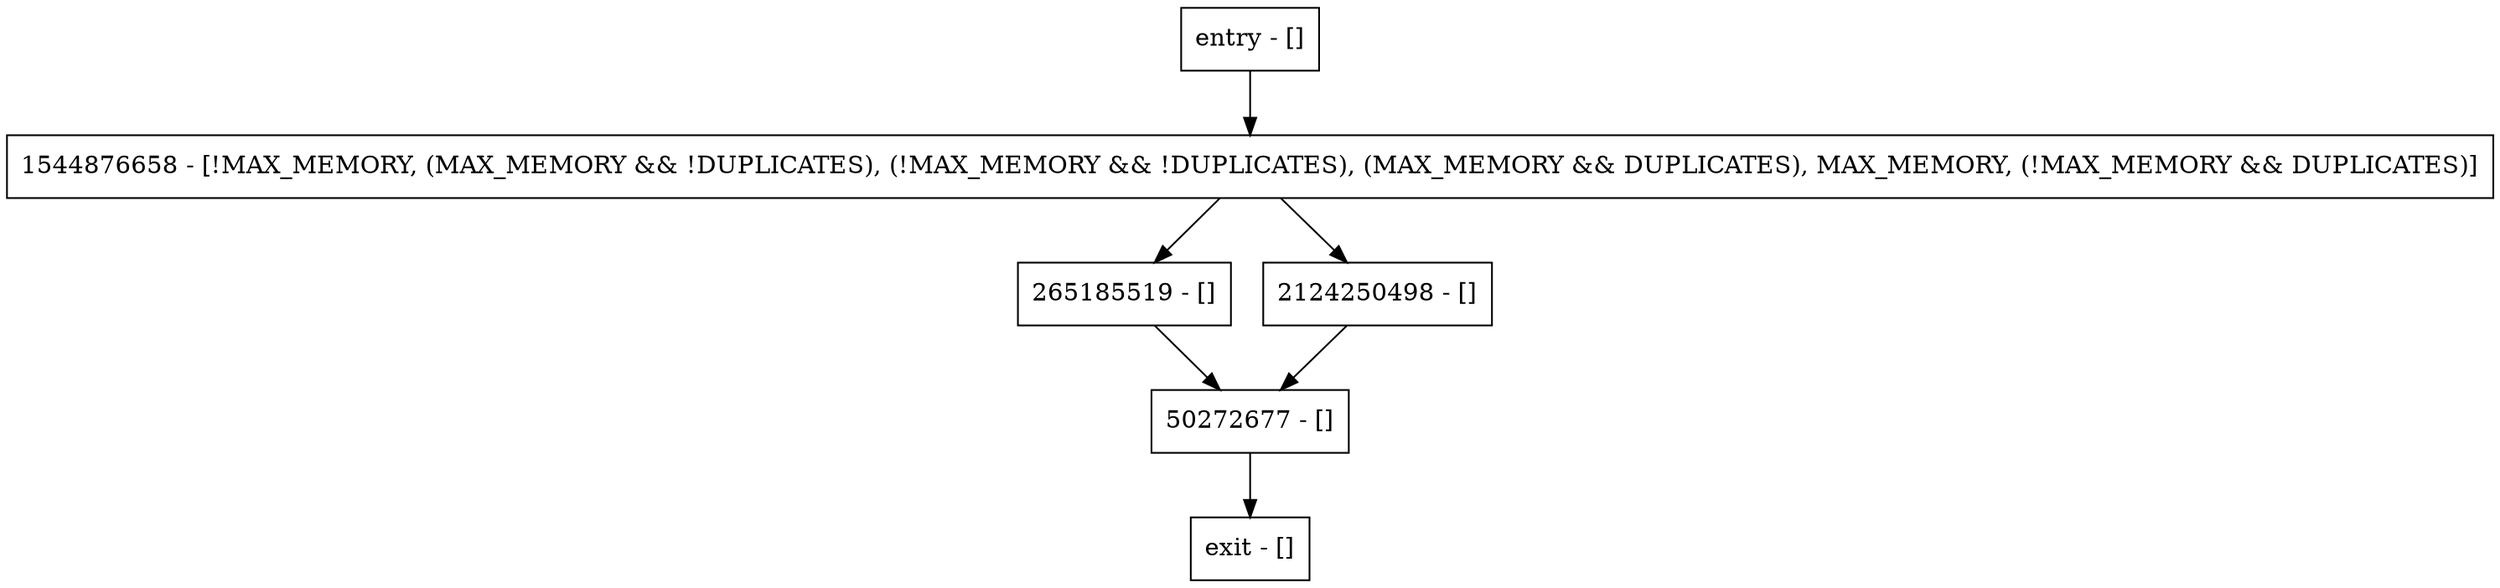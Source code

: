digraph getSortedDuplicates {
node [shape=record];
entry [label="entry - []"];
exit [label="exit - []"];
265185519 [label="265185519 - []"];
2124250498 [label="2124250498 - []"];
1544876658 [label="1544876658 - [!MAX_MEMORY, (MAX_MEMORY && !DUPLICATES), (!MAX_MEMORY && !DUPLICATES), (MAX_MEMORY && DUPLICATES), MAX_MEMORY, (!MAX_MEMORY && DUPLICATES)]"];
50272677 [label="50272677 - []"];
entry;
exit;
entry -> 1544876658;
265185519 -> 50272677;
2124250498 -> 50272677;
1544876658 -> 265185519;
1544876658 -> 2124250498;
50272677 -> exit;
}
